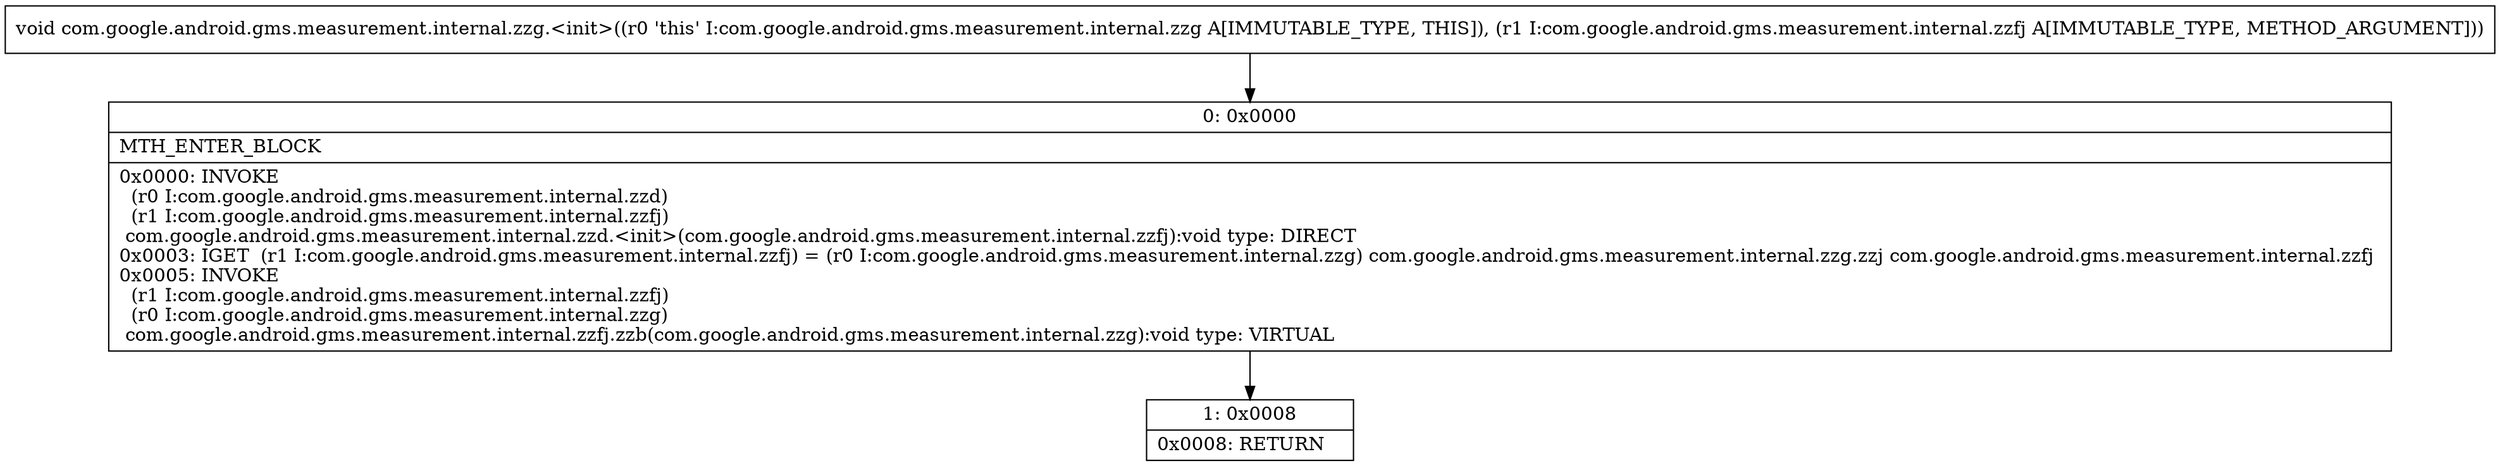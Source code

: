 digraph "CFG forcom.google.android.gms.measurement.internal.zzg.\<init\>(Lcom\/google\/android\/gms\/measurement\/internal\/zzfj;)V" {
Node_0 [shape=record,label="{0\:\ 0x0000|MTH_ENTER_BLOCK\l|0x0000: INVOKE  \l  (r0 I:com.google.android.gms.measurement.internal.zzd)\l  (r1 I:com.google.android.gms.measurement.internal.zzfj)\l com.google.android.gms.measurement.internal.zzd.\<init\>(com.google.android.gms.measurement.internal.zzfj):void type: DIRECT \l0x0003: IGET  (r1 I:com.google.android.gms.measurement.internal.zzfj) = (r0 I:com.google.android.gms.measurement.internal.zzg) com.google.android.gms.measurement.internal.zzg.zzj com.google.android.gms.measurement.internal.zzfj \l0x0005: INVOKE  \l  (r1 I:com.google.android.gms.measurement.internal.zzfj)\l  (r0 I:com.google.android.gms.measurement.internal.zzg)\l com.google.android.gms.measurement.internal.zzfj.zzb(com.google.android.gms.measurement.internal.zzg):void type: VIRTUAL \l}"];
Node_1 [shape=record,label="{1\:\ 0x0008|0x0008: RETURN   \l}"];
MethodNode[shape=record,label="{void com.google.android.gms.measurement.internal.zzg.\<init\>((r0 'this' I:com.google.android.gms.measurement.internal.zzg A[IMMUTABLE_TYPE, THIS]), (r1 I:com.google.android.gms.measurement.internal.zzfj A[IMMUTABLE_TYPE, METHOD_ARGUMENT])) }"];
MethodNode -> Node_0;
Node_0 -> Node_1;
}

